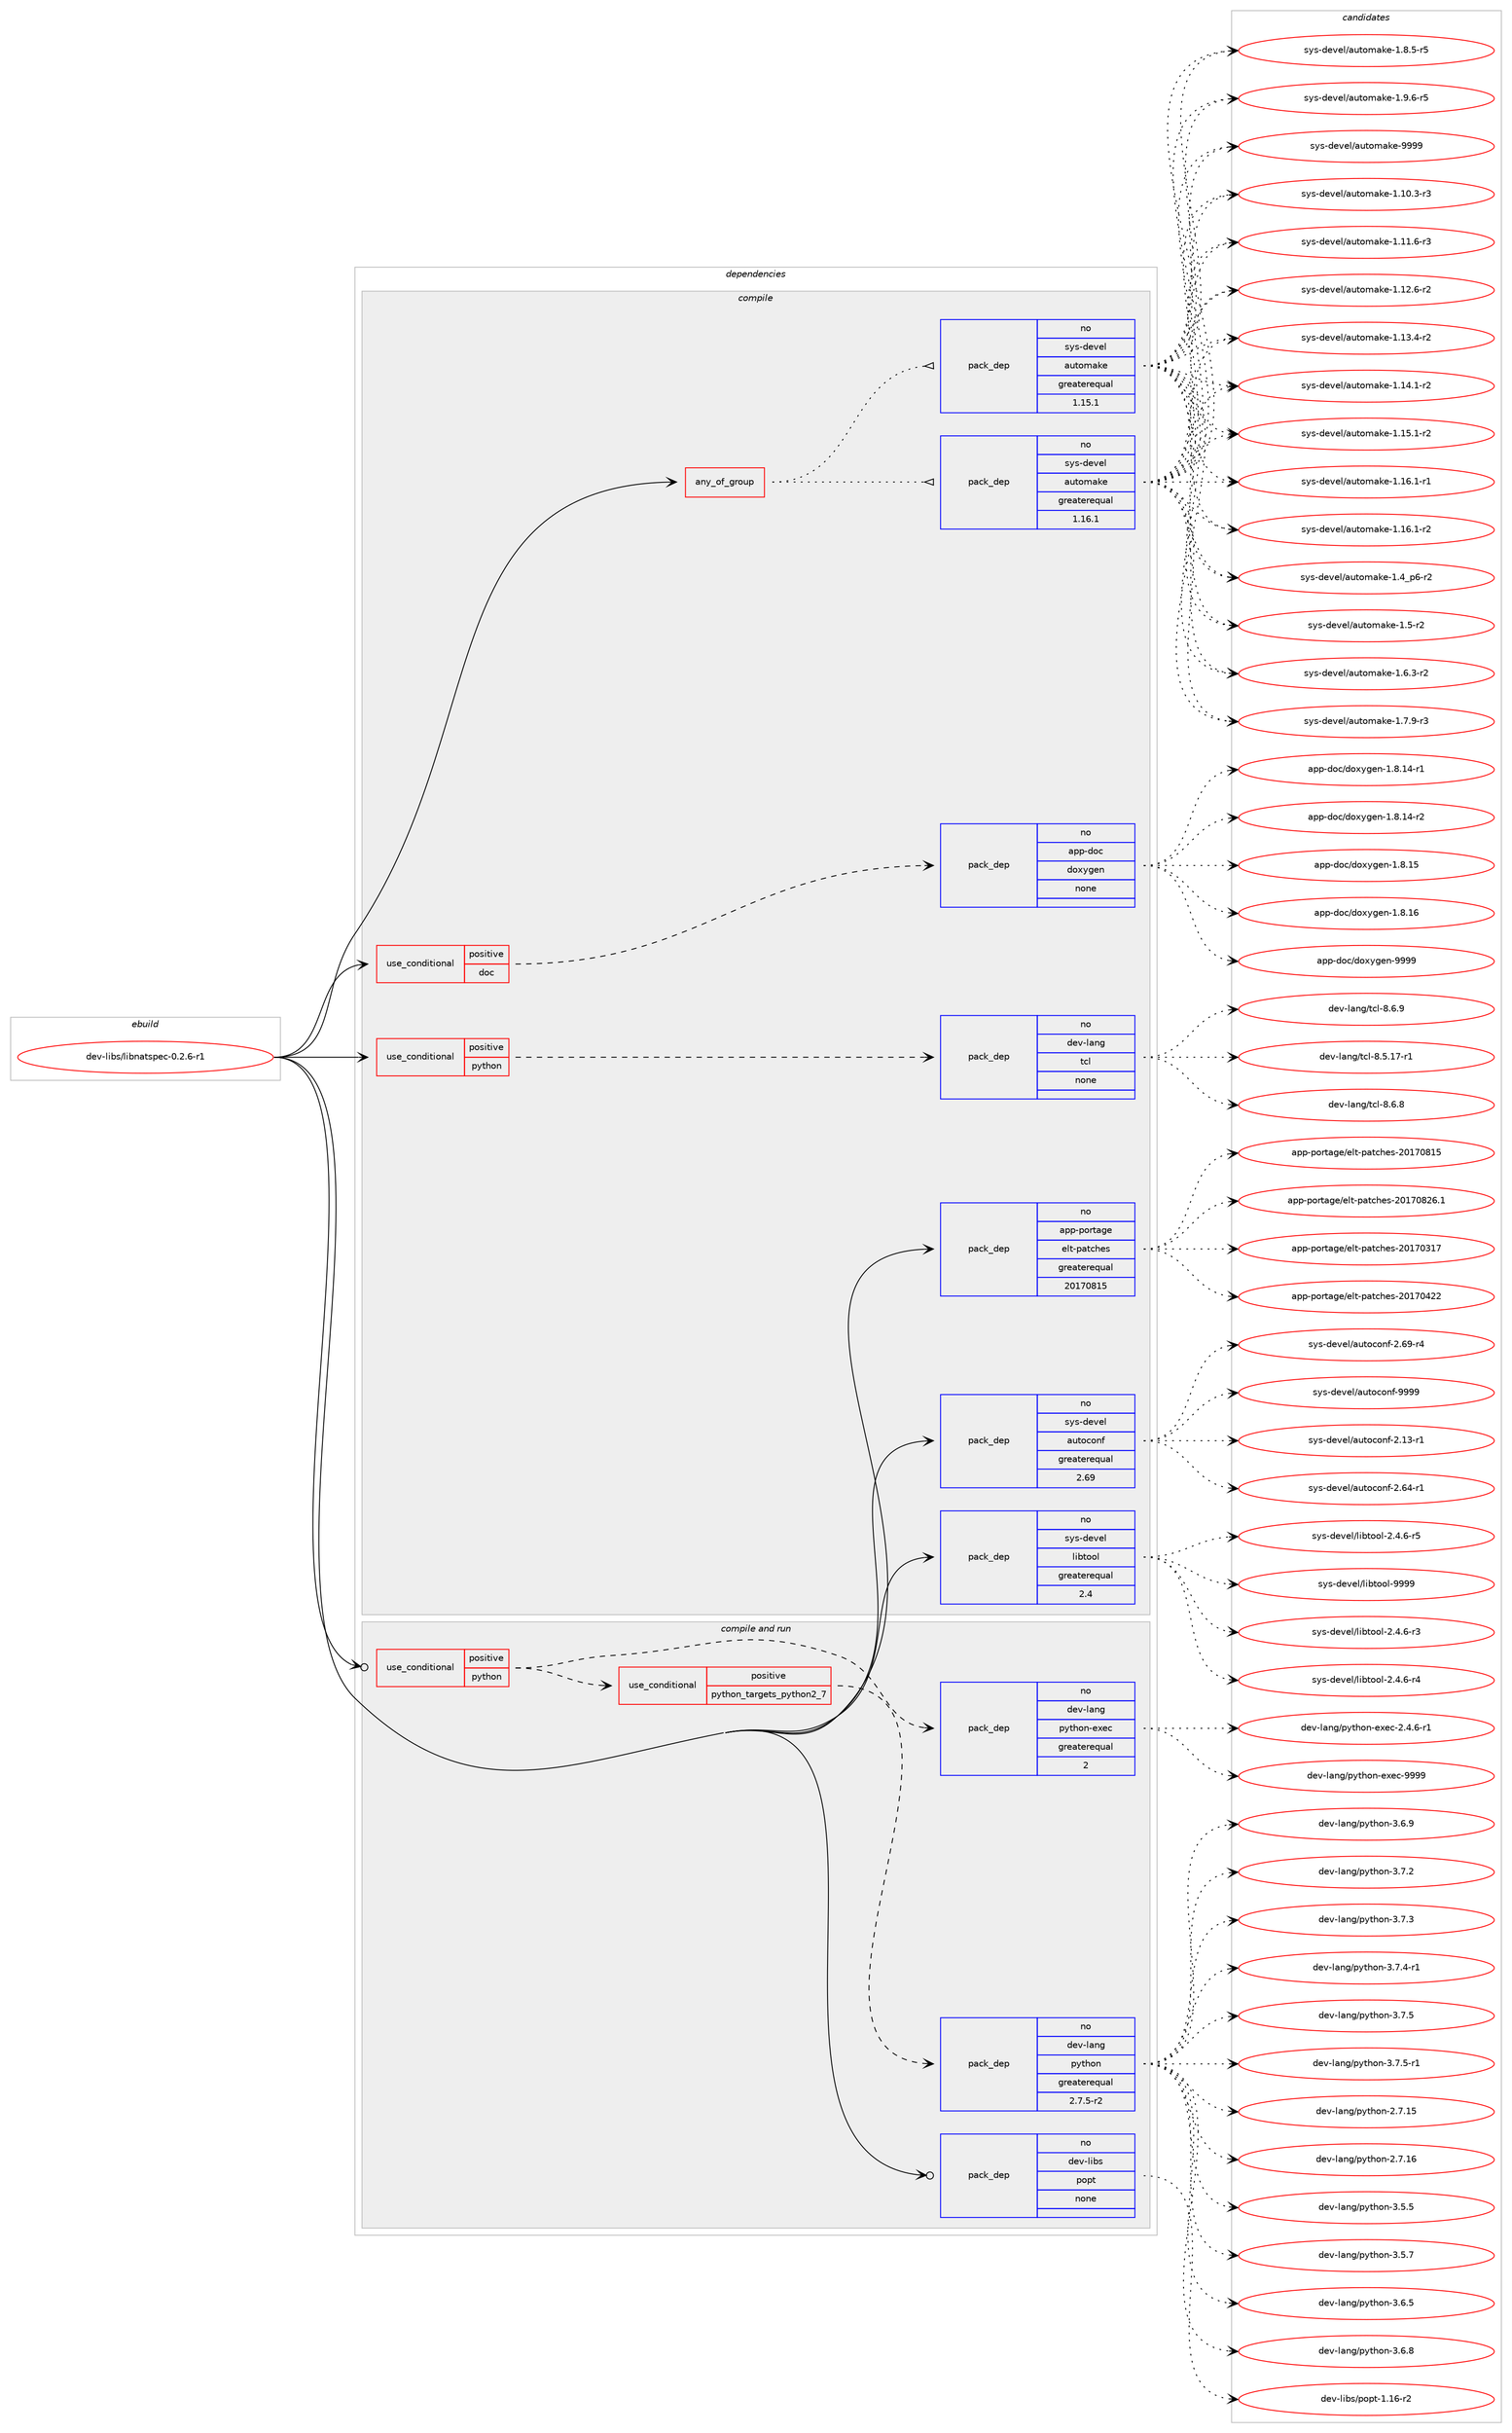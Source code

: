 digraph prolog {

# *************
# Graph options
# *************

newrank=true;
concentrate=true;
compound=true;
graph [rankdir=LR,fontname=Helvetica,fontsize=10,ranksep=1.5];#, ranksep=2.5, nodesep=0.2];
edge  [arrowhead=vee];
node  [fontname=Helvetica,fontsize=10];

# **********
# The ebuild
# **********

subgraph cluster_leftcol {
color=gray;
rank=same;
label=<<i>ebuild</i>>;
id [label="dev-libs/libnatspec-0.2.6-r1", color=red, width=4, href="../dev-libs/libnatspec-0.2.6-r1.svg"];
}

# ****************
# The dependencies
# ****************

subgraph cluster_midcol {
color=gray;
label=<<i>dependencies</i>>;
subgraph cluster_compile {
fillcolor="#eeeeee";
style=filled;
label=<<i>compile</i>>;
subgraph any11138 {
dependency566229 [label=<<TABLE BORDER="0" CELLBORDER="1" CELLSPACING="0" CELLPADDING="4"><TR><TD CELLPADDING="10">any_of_group</TD></TR></TABLE>>, shape=none, color=red];subgraph pack422899 {
dependency566230 [label=<<TABLE BORDER="0" CELLBORDER="1" CELLSPACING="0" CELLPADDING="4" WIDTH="220"><TR><TD ROWSPAN="6" CELLPADDING="30">pack_dep</TD></TR><TR><TD WIDTH="110">no</TD></TR><TR><TD>sys-devel</TD></TR><TR><TD>automake</TD></TR><TR><TD>greaterequal</TD></TR><TR><TD>1.16.1</TD></TR></TABLE>>, shape=none, color=blue];
}
dependency566229:e -> dependency566230:w [weight=20,style="dotted",arrowhead="oinv"];
subgraph pack422900 {
dependency566231 [label=<<TABLE BORDER="0" CELLBORDER="1" CELLSPACING="0" CELLPADDING="4" WIDTH="220"><TR><TD ROWSPAN="6" CELLPADDING="30">pack_dep</TD></TR><TR><TD WIDTH="110">no</TD></TR><TR><TD>sys-devel</TD></TR><TR><TD>automake</TD></TR><TR><TD>greaterequal</TD></TR><TR><TD>1.15.1</TD></TR></TABLE>>, shape=none, color=blue];
}
dependency566229:e -> dependency566231:w [weight=20,style="dotted",arrowhead="oinv"];
}
id:e -> dependency566229:w [weight=20,style="solid",arrowhead="vee"];
subgraph cond131835 {
dependency566232 [label=<<TABLE BORDER="0" CELLBORDER="1" CELLSPACING="0" CELLPADDING="4"><TR><TD ROWSPAN="3" CELLPADDING="10">use_conditional</TD></TR><TR><TD>positive</TD></TR><TR><TD>doc</TD></TR></TABLE>>, shape=none, color=red];
subgraph pack422901 {
dependency566233 [label=<<TABLE BORDER="0" CELLBORDER="1" CELLSPACING="0" CELLPADDING="4" WIDTH="220"><TR><TD ROWSPAN="6" CELLPADDING="30">pack_dep</TD></TR><TR><TD WIDTH="110">no</TD></TR><TR><TD>app-doc</TD></TR><TR><TD>doxygen</TD></TR><TR><TD>none</TD></TR><TR><TD></TD></TR></TABLE>>, shape=none, color=blue];
}
dependency566232:e -> dependency566233:w [weight=20,style="dashed",arrowhead="vee"];
}
id:e -> dependency566232:w [weight=20,style="solid",arrowhead="vee"];
subgraph cond131836 {
dependency566234 [label=<<TABLE BORDER="0" CELLBORDER="1" CELLSPACING="0" CELLPADDING="4"><TR><TD ROWSPAN="3" CELLPADDING="10">use_conditional</TD></TR><TR><TD>positive</TD></TR><TR><TD>python</TD></TR></TABLE>>, shape=none, color=red];
subgraph pack422902 {
dependency566235 [label=<<TABLE BORDER="0" CELLBORDER="1" CELLSPACING="0" CELLPADDING="4" WIDTH="220"><TR><TD ROWSPAN="6" CELLPADDING="30">pack_dep</TD></TR><TR><TD WIDTH="110">no</TD></TR><TR><TD>dev-lang</TD></TR><TR><TD>tcl</TD></TR><TR><TD>none</TD></TR><TR><TD></TD></TR></TABLE>>, shape=none, color=blue];
}
dependency566234:e -> dependency566235:w [weight=20,style="dashed",arrowhead="vee"];
}
id:e -> dependency566234:w [weight=20,style="solid",arrowhead="vee"];
subgraph pack422903 {
dependency566236 [label=<<TABLE BORDER="0" CELLBORDER="1" CELLSPACING="0" CELLPADDING="4" WIDTH="220"><TR><TD ROWSPAN="6" CELLPADDING="30">pack_dep</TD></TR><TR><TD WIDTH="110">no</TD></TR><TR><TD>app-portage</TD></TR><TR><TD>elt-patches</TD></TR><TR><TD>greaterequal</TD></TR><TR><TD>20170815</TD></TR></TABLE>>, shape=none, color=blue];
}
id:e -> dependency566236:w [weight=20,style="solid",arrowhead="vee"];
subgraph pack422904 {
dependency566237 [label=<<TABLE BORDER="0" CELLBORDER="1" CELLSPACING="0" CELLPADDING="4" WIDTH="220"><TR><TD ROWSPAN="6" CELLPADDING="30">pack_dep</TD></TR><TR><TD WIDTH="110">no</TD></TR><TR><TD>sys-devel</TD></TR><TR><TD>autoconf</TD></TR><TR><TD>greaterequal</TD></TR><TR><TD>2.69</TD></TR></TABLE>>, shape=none, color=blue];
}
id:e -> dependency566237:w [weight=20,style="solid",arrowhead="vee"];
subgraph pack422905 {
dependency566238 [label=<<TABLE BORDER="0" CELLBORDER="1" CELLSPACING="0" CELLPADDING="4" WIDTH="220"><TR><TD ROWSPAN="6" CELLPADDING="30">pack_dep</TD></TR><TR><TD WIDTH="110">no</TD></TR><TR><TD>sys-devel</TD></TR><TR><TD>libtool</TD></TR><TR><TD>greaterequal</TD></TR><TR><TD>2.4</TD></TR></TABLE>>, shape=none, color=blue];
}
id:e -> dependency566238:w [weight=20,style="solid",arrowhead="vee"];
}
subgraph cluster_compileandrun {
fillcolor="#eeeeee";
style=filled;
label=<<i>compile and run</i>>;
subgraph cond131837 {
dependency566239 [label=<<TABLE BORDER="0" CELLBORDER="1" CELLSPACING="0" CELLPADDING="4"><TR><TD ROWSPAN="3" CELLPADDING="10">use_conditional</TD></TR><TR><TD>positive</TD></TR><TR><TD>python</TD></TR></TABLE>>, shape=none, color=red];
subgraph cond131838 {
dependency566240 [label=<<TABLE BORDER="0" CELLBORDER="1" CELLSPACING="0" CELLPADDING="4"><TR><TD ROWSPAN="3" CELLPADDING="10">use_conditional</TD></TR><TR><TD>positive</TD></TR><TR><TD>python_targets_python2_7</TD></TR></TABLE>>, shape=none, color=red];
subgraph pack422906 {
dependency566241 [label=<<TABLE BORDER="0" CELLBORDER="1" CELLSPACING="0" CELLPADDING="4" WIDTH="220"><TR><TD ROWSPAN="6" CELLPADDING="30">pack_dep</TD></TR><TR><TD WIDTH="110">no</TD></TR><TR><TD>dev-lang</TD></TR><TR><TD>python</TD></TR><TR><TD>greaterequal</TD></TR><TR><TD>2.7.5-r2</TD></TR></TABLE>>, shape=none, color=blue];
}
dependency566240:e -> dependency566241:w [weight=20,style="dashed",arrowhead="vee"];
}
dependency566239:e -> dependency566240:w [weight=20,style="dashed",arrowhead="vee"];
subgraph pack422907 {
dependency566242 [label=<<TABLE BORDER="0" CELLBORDER="1" CELLSPACING="0" CELLPADDING="4" WIDTH="220"><TR><TD ROWSPAN="6" CELLPADDING="30">pack_dep</TD></TR><TR><TD WIDTH="110">no</TD></TR><TR><TD>dev-lang</TD></TR><TR><TD>python-exec</TD></TR><TR><TD>greaterequal</TD></TR><TR><TD>2</TD></TR></TABLE>>, shape=none, color=blue];
}
dependency566239:e -> dependency566242:w [weight=20,style="dashed",arrowhead="vee"];
}
id:e -> dependency566239:w [weight=20,style="solid",arrowhead="odotvee"];
subgraph pack422908 {
dependency566243 [label=<<TABLE BORDER="0" CELLBORDER="1" CELLSPACING="0" CELLPADDING="4" WIDTH="220"><TR><TD ROWSPAN="6" CELLPADDING="30">pack_dep</TD></TR><TR><TD WIDTH="110">no</TD></TR><TR><TD>dev-libs</TD></TR><TR><TD>popt</TD></TR><TR><TD>none</TD></TR><TR><TD></TD></TR></TABLE>>, shape=none, color=blue];
}
id:e -> dependency566243:w [weight=20,style="solid",arrowhead="odotvee"];
}
subgraph cluster_run {
fillcolor="#eeeeee";
style=filled;
label=<<i>run</i>>;
}
}

# **************
# The candidates
# **************

subgraph cluster_choices {
rank=same;
color=gray;
label=<<i>candidates</i>>;

subgraph choice422899 {
color=black;
nodesep=1;
choice11512111545100101118101108479711711611110997107101454946494846514511451 [label="sys-devel/automake-1.10.3-r3", color=red, width=4,href="../sys-devel/automake-1.10.3-r3.svg"];
choice11512111545100101118101108479711711611110997107101454946494946544511451 [label="sys-devel/automake-1.11.6-r3", color=red, width=4,href="../sys-devel/automake-1.11.6-r3.svg"];
choice11512111545100101118101108479711711611110997107101454946495046544511450 [label="sys-devel/automake-1.12.6-r2", color=red, width=4,href="../sys-devel/automake-1.12.6-r2.svg"];
choice11512111545100101118101108479711711611110997107101454946495146524511450 [label="sys-devel/automake-1.13.4-r2", color=red, width=4,href="../sys-devel/automake-1.13.4-r2.svg"];
choice11512111545100101118101108479711711611110997107101454946495246494511450 [label="sys-devel/automake-1.14.1-r2", color=red, width=4,href="../sys-devel/automake-1.14.1-r2.svg"];
choice11512111545100101118101108479711711611110997107101454946495346494511450 [label="sys-devel/automake-1.15.1-r2", color=red, width=4,href="../sys-devel/automake-1.15.1-r2.svg"];
choice11512111545100101118101108479711711611110997107101454946495446494511449 [label="sys-devel/automake-1.16.1-r1", color=red, width=4,href="../sys-devel/automake-1.16.1-r1.svg"];
choice11512111545100101118101108479711711611110997107101454946495446494511450 [label="sys-devel/automake-1.16.1-r2", color=red, width=4,href="../sys-devel/automake-1.16.1-r2.svg"];
choice115121115451001011181011084797117116111109971071014549465295112544511450 [label="sys-devel/automake-1.4_p6-r2", color=red, width=4,href="../sys-devel/automake-1.4_p6-r2.svg"];
choice11512111545100101118101108479711711611110997107101454946534511450 [label="sys-devel/automake-1.5-r2", color=red, width=4,href="../sys-devel/automake-1.5-r2.svg"];
choice115121115451001011181011084797117116111109971071014549465446514511450 [label="sys-devel/automake-1.6.3-r2", color=red, width=4,href="../sys-devel/automake-1.6.3-r2.svg"];
choice115121115451001011181011084797117116111109971071014549465546574511451 [label="sys-devel/automake-1.7.9-r3", color=red, width=4,href="../sys-devel/automake-1.7.9-r3.svg"];
choice115121115451001011181011084797117116111109971071014549465646534511453 [label="sys-devel/automake-1.8.5-r5", color=red, width=4,href="../sys-devel/automake-1.8.5-r5.svg"];
choice115121115451001011181011084797117116111109971071014549465746544511453 [label="sys-devel/automake-1.9.6-r5", color=red, width=4,href="../sys-devel/automake-1.9.6-r5.svg"];
choice115121115451001011181011084797117116111109971071014557575757 [label="sys-devel/automake-9999", color=red, width=4,href="../sys-devel/automake-9999.svg"];
dependency566230:e -> choice11512111545100101118101108479711711611110997107101454946494846514511451:w [style=dotted,weight="100"];
dependency566230:e -> choice11512111545100101118101108479711711611110997107101454946494946544511451:w [style=dotted,weight="100"];
dependency566230:e -> choice11512111545100101118101108479711711611110997107101454946495046544511450:w [style=dotted,weight="100"];
dependency566230:e -> choice11512111545100101118101108479711711611110997107101454946495146524511450:w [style=dotted,weight="100"];
dependency566230:e -> choice11512111545100101118101108479711711611110997107101454946495246494511450:w [style=dotted,weight="100"];
dependency566230:e -> choice11512111545100101118101108479711711611110997107101454946495346494511450:w [style=dotted,weight="100"];
dependency566230:e -> choice11512111545100101118101108479711711611110997107101454946495446494511449:w [style=dotted,weight="100"];
dependency566230:e -> choice11512111545100101118101108479711711611110997107101454946495446494511450:w [style=dotted,weight="100"];
dependency566230:e -> choice115121115451001011181011084797117116111109971071014549465295112544511450:w [style=dotted,weight="100"];
dependency566230:e -> choice11512111545100101118101108479711711611110997107101454946534511450:w [style=dotted,weight="100"];
dependency566230:e -> choice115121115451001011181011084797117116111109971071014549465446514511450:w [style=dotted,weight="100"];
dependency566230:e -> choice115121115451001011181011084797117116111109971071014549465546574511451:w [style=dotted,weight="100"];
dependency566230:e -> choice115121115451001011181011084797117116111109971071014549465646534511453:w [style=dotted,weight="100"];
dependency566230:e -> choice115121115451001011181011084797117116111109971071014549465746544511453:w [style=dotted,weight="100"];
dependency566230:e -> choice115121115451001011181011084797117116111109971071014557575757:w [style=dotted,weight="100"];
}
subgraph choice422900 {
color=black;
nodesep=1;
choice11512111545100101118101108479711711611110997107101454946494846514511451 [label="sys-devel/automake-1.10.3-r3", color=red, width=4,href="../sys-devel/automake-1.10.3-r3.svg"];
choice11512111545100101118101108479711711611110997107101454946494946544511451 [label="sys-devel/automake-1.11.6-r3", color=red, width=4,href="../sys-devel/automake-1.11.6-r3.svg"];
choice11512111545100101118101108479711711611110997107101454946495046544511450 [label="sys-devel/automake-1.12.6-r2", color=red, width=4,href="../sys-devel/automake-1.12.6-r2.svg"];
choice11512111545100101118101108479711711611110997107101454946495146524511450 [label="sys-devel/automake-1.13.4-r2", color=red, width=4,href="../sys-devel/automake-1.13.4-r2.svg"];
choice11512111545100101118101108479711711611110997107101454946495246494511450 [label="sys-devel/automake-1.14.1-r2", color=red, width=4,href="../sys-devel/automake-1.14.1-r2.svg"];
choice11512111545100101118101108479711711611110997107101454946495346494511450 [label="sys-devel/automake-1.15.1-r2", color=red, width=4,href="../sys-devel/automake-1.15.1-r2.svg"];
choice11512111545100101118101108479711711611110997107101454946495446494511449 [label="sys-devel/automake-1.16.1-r1", color=red, width=4,href="../sys-devel/automake-1.16.1-r1.svg"];
choice11512111545100101118101108479711711611110997107101454946495446494511450 [label="sys-devel/automake-1.16.1-r2", color=red, width=4,href="../sys-devel/automake-1.16.1-r2.svg"];
choice115121115451001011181011084797117116111109971071014549465295112544511450 [label="sys-devel/automake-1.4_p6-r2", color=red, width=4,href="../sys-devel/automake-1.4_p6-r2.svg"];
choice11512111545100101118101108479711711611110997107101454946534511450 [label="sys-devel/automake-1.5-r2", color=red, width=4,href="../sys-devel/automake-1.5-r2.svg"];
choice115121115451001011181011084797117116111109971071014549465446514511450 [label="sys-devel/automake-1.6.3-r2", color=red, width=4,href="../sys-devel/automake-1.6.3-r2.svg"];
choice115121115451001011181011084797117116111109971071014549465546574511451 [label="sys-devel/automake-1.7.9-r3", color=red, width=4,href="../sys-devel/automake-1.7.9-r3.svg"];
choice115121115451001011181011084797117116111109971071014549465646534511453 [label="sys-devel/automake-1.8.5-r5", color=red, width=4,href="../sys-devel/automake-1.8.5-r5.svg"];
choice115121115451001011181011084797117116111109971071014549465746544511453 [label="sys-devel/automake-1.9.6-r5", color=red, width=4,href="../sys-devel/automake-1.9.6-r5.svg"];
choice115121115451001011181011084797117116111109971071014557575757 [label="sys-devel/automake-9999", color=red, width=4,href="../sys-devel/automake-9999.svg"];
dependency566231:e -> choice11512111545100101118101108479711711611110997107101454946494846514511451:w [style=dotted,weight="100"];
dependency566231:e -> choice11512111545100101118101108479711711611110997107101454946494946544511451:w [style=dotted,weight="100"];
dependency566231:e -> choice11512111545100101118101108479711711611110997107101454946495046544511450:w [style=dotted,weight="100"];
dependency566231:e -> choice11512111545100101118101108479711711611110997107101454946495146524511450:w [style=dotted,weight="100"];
dependency566231:e -> choice11512111545100101118101108479711711611110997107101454946495246494511450:w [style=dotted,weight="100"];
dependency566231:e -> choice11512111545100101118101108479711711611110997107101454946495346494511450:w [style=dotted,weight="100"];
dependency566231:e -> choice11512111545100101118101108479711711611110997107101454946495446494511449:w [style=dotted,weight="100"];
dependency566231:e -> choice11512111545100101118101108479711711611110997107101454946495446494511450:w [style=dotted,weight="100"];
dependency566231:e -> choice115121115451001011181011084797117116111109971071014549465295112544511450:w [style=dotted,weight="100"];
dependency566231:e -> choice11512111545100101118101108479711711611110997107101454946534511450:w [style=dotted,weight="100"];
dependency566231:e -> choice115121115451001011181011084797117116111109971071014549465446514511450:w [style=dotted,weight="100"];
dependency566231:e -> choice115121115451001011181011084797117116111109971071014549465546574511451:w [style=dotted,weight="100"];
dependency566231:e -> choice115121115451001011181011084797117116111109971071014549465646534511453:w [style=dotted,weight="100"];
dependency566231:e -> choice115121115451001011181011084797117116111109971071014549465746544511453:w [style=dotted,weight="100"];
dependency566231:e -> choice115121115451001011181011084797117116111109971071014557575757:w [style=dotted,weight="100"];
}
subgraph choice422901 {
color=black;
nodesep=1;
choice97112112451001119947100111120121103101110454946564649524511449 [label="app-doc/doxygen-1.8.14-r1", color=red, width=4,href="../app-doc/doxygen-1.8.14-r1.svg"];
choice97112112451001119947100111120121103101110454946564649524511450 [label="app-doc/doxygen-1.8.14-r2", color=red, width=4,href="../app-doc/doxygen-1.8.14-r2.svg"];
choice9711211245100111994710011112012110310111045494656464953 [label="app-doc/doxygen-1.8.15", color=red, width=4,href="../app-doc/doxygen-1.8.15.svg"];
choice9711211245100111994710011112012110310111045494656464954 [label="app-doc/doxygen-1.8.16", color=red, width=4,href="../app-doc/doxygen-1.8.16.svg"];
choice971121124510011199471001111201211031011104557575757 [label="app-doc/doxygen-9999", color=red, width=4,href="../app-doc/doxygen-9999.svg"];
dependency566233:e -> choice97112112451001119947100111120121103101110454946564649524511449:w [style=dotted,weight="100"];
dependency566233:e -> choice97112112451001119947100111120121103101110454946564649524511450:w [style=dotted,weight="100"];
dependency566233:e -> choice9711211245100111994710011112012110310111045494656464953:w [style=dotted,weight="100"];
dependency566233:e -> choice9711211245100111994710011112012110310111045494656464954:w [style=dotted,weight="100"];
dependency566233:e -> choice971121124510011199471001111201211031011104557575757:w [style=dotted,weight="100"];
}
subgraph choice422902 {
color=black;
nodesep=1;
choice10010111845108971101034711699108455646534649554511449 [label="dev-lang/tcl-8.5.17-r1", color=red, width=4,href="../dev-lang/tcl-8.5.17-r1.svg"];
choice10010111845108971101034711699108455646544656 [label="dev-lang/tcl-8.6.8", color=red, width=4,href="../dev-lang/tcl-8.6.8.svg"];
choice10010111845108971101034711699108455646544657 [label="dev-lang/tcl-8.6.9", color=red, width=4,href="../dev-lang/tcl-8.6.9.svg"];
dependency566235:e -> choice10010111845108971101034711699108455646534649554511449:w [style=dotted,weight="100"];
dependency566235:e -> choice10010111845108971101034711699108455646544656:w [style=dotted,weight="100"];
dependency566235:e -> choice10010111845108971101034711699108455646544657:w [style=dotted,weight="100"];
}
subgraph choice422903 {
color=black;
nodesep=1;
choice97112112451121111141169710310147101108116451129711699104101115455048495548514955 [label="app-portage/elt-patches-20170317", color=red, width=4,href="../app-portage/elt-patches-20170317.svg"];
choice97112112451121111141169710310147101108116451129711699104101115455048495548525050 [label="app-portage/elt-patches-20170422", color=red, width=4,href="../app-portage/elt-patches-20170422.svg"];
choice97112112451121111141169710310147101108116451129711699104101115455048495548564953 [label="app-portage/elt-patches-20170815", color=red, width=4,href="../app-portage/elt-patches-20170815.svg"];
choice971121124511211111411697103101471011081164511297116991041011154550484955485650544649 [label="app-portage/elt-patches-20170826.1", color=red, width=4,href="../app-portage/elt-patches-20170826.1.svg"];
dependency566236:e -> choice97112112451121111141169710310147101108116451129711699104101115455048495548514955:w [style=dotted,weight="100"];
dependency566236:e -> choice97112112451121111141169710310147101108116451129711699104101115455048495548525050:w [style=dotted,weight="100"];
dependency566236:e -> choice97112112451121111141169710310147101108116451129711699104101115455048495548564953:w [style=dotted,weight="100"];
dependency566236:e -> choice971121124511211111411697103101471011081164511297116991041011154550484955485650544649:w [style=dotted,weight="100"];
}
subgraph choice422904 {
color=black;
nodesep=1;
choice1151211154510010111810110847971171161119911111010245504649514511449 [label="sys-devel/autoconf-2.13-r1", color=red, width=4,href="../sys-devel/autoconf-2.13-r1.svg"];
choice1151211154510010111810110847971171161119911111010245504654524511449 [label="sys-devel/autoconf-2.64-r1", color=red, width=4,href="../sys-devel/autoconf-2.64-r1.svg"];
choice1151211154510010111810110847971171161119911111010245504654574511452 [label="sys-devel/autoconf-2.69-r4", color=red, width=4,href="../sys-devel/autoconf-2.69-r4.svg"];
choice115121115451001011181011084797117116111991111101024557575757 [label="sys-devel/autoconf-9999", color=red, width=4,href="../sys-devel/autoconf-9999.svg"];
dependency566237:e -> choice1151211154510010111810110847971171161119911111010245504649514511449:w [style=dotted,weight="100"];
dependency566237:e -> choice1151211154510010111810110847971171161119911111010245504654524511449:w [style=dotted,weight="100"];
dependency566237:e -> choice1151211154510010111810110847971171161119911111010245504654574511452:w [style=dotted,weight="100"];
dependency566237:e -> choice115121115451001011181011084797117116111991111101024557575757:w [style=dotted,weight="100"];
}
subgraph choice422905 {
color=black;
nodesep=1;
choice1151211154510010111810110847108105981161111111084550465246544511451 [label="sys-devel/libtool-2.4.6-r3", color=red, width=4,href="../sys-devel/libtool-2.4.6-r3.svg"];
choice1151211154510010111810110847108105981161111111084550465246544511452 [label="sys-devel/libtool-2.4.6-r4", color=red, width=4,href="../sys-devel/libtool-2.4.6-r4.svg"];
choice1151211154510010111810110847108105981161111111084550465246544511453 [label="sys-devel/libtool-2.4.6-r5", color=red, width=4,href="../sys-devel/libtool-2.4.6-r5.svg"];
choice1151211154510010111810110847108105981161111111084557575757 [label="sys-devel/libtool-9999", color=red, width=4,href="../sys-devel/libtool-9999.svg"];
dependency566238:e -> choice1151211154510010111810110847108105981161111111084550465246544511451:w [style=dotted,weight="100"];
dependency566238:e -> choice1151211154510010111810110847108105981161111111084550465246544511452:w [style=dotted,weight="100"];
dependency566238:e -> choice1151211154510010111810110847108105981161111111084550465246544511453:w [style=dotted,weight="100"];
dependency566238:e -> choice1151211154510010111810110847108105981161111111084557575757:w [style=dotted,weight="100"];
}
subgraph choice422906 {
color=black;
nodesep=1;
choice10010111845108971101034711212111610411111045504655464953 [label="dev-lang/python-2.7.15", color=red, width=4,href="../dev-lang/python-2.7.15.svg"];
choice10010111845108971101034711212111610411111045504655464954 [label="dev-lang/python-2.7.16", color=red, width=4,href="../dev-lang/python-2.7.16.svg"];
choice100101118451089711010347112121116104111110455146534653 [label="dev-lang/python-3.5.5", color=red, width=4,href="../dev-lang/python-3.5.5.svg"];
choice100101118451089711010347112121116104111110455146534655 [label="dev-lang/python-3.5.7", color=red, width=4,href="../dev-lang/python-3.5.7.svg"];
choice100101118451089711010347112121116104111110455146544653 [label="dev-lang/python-3.6.5", color=red, width=4,href="../dev-lang/python-3.6.5.svg"];
choice100101118451089711010347112121116104111110455146544656 [label="dev-lang/python-3.6.8", color=red, width=4,href="../dev-lang/python-3.6.8.svg"];
choice100101118451089711010347112121116104111110455146544657 [label="dev-lang/python-3.6.9", color=red, width=4,href="../dev-lang/python-3.6.9.svg"];
choice100101118451089711010347112121116104111110455146554650 [label="dev-lang/python-3.7.2", color=red, width=4,href="../dev-lang/python-3.7.2.svg"];
choice100101118451089711010347112121116104111110455146554651 [label="dev-lang/python-3.7.3", color=red, width=4,href="../dev-lang/python-3.7.3.svg"];
choice1001011184510897110103471121211161041111104551465546524511449 [label="dev-lang/python-3.7.4-r1", color=red, width=4,href="../dev-lang/python-3.7.4-r1.svg"];
choice100101118451089711010347112121116104111110455146554653 [label="dev-lang/python-3.7.5", color=red, width=4,href="../dev-lang/python-3.7.5.svg"];
choice1001011184510897110103471121211161041111104551465546534511449 [label="dev-lang/python-3.7.5-r1", color=red, width=4,href="../dev-lang/python-3.7.5-r1.svg"];
dependency566241:e -> choice10010111845108971101034711212111610411111045504655464953:w [style=dotted,weight="100"];
dependency566241:e -> choice10010111845108971101034711212111610411111045504655464954:w [style=dotted,weight="100"];
dependency566241:e -> choice100101118451089711010347112121116104111110455146534653:w [style=dotted,weight="100"];
dependency566241:e -> choice100101118451089711010347112121116104111110455146534655:w [style=dotted,weight="100"];
dependency566241:e -> choice100101118451089711010347112121116104111110455146544653:w [style=dotted,weight="100"];
dependency566241:e -> choice100101118451089711010347112121116104111110455146544656:w [style=dotted,weight="100"];
dependency566241:e -> choice100101118451089711010347112121116104111110455146544657:w [style=dotted,weight="100"];
dependency566241:e -> choice100101118451089711010347112121116104111110455146554650:w [style=dotted,weight="100"];
dependency566241:e -> choice100101118451089711010347112121116104111110455146554651:w [style=dotted,weight="100"];
dependency566241:e -> choice1001011184510897110103471121211161041111104551465546524511449:w [style=dotted,weight="100"];
dependency566241:e -> choice100101118451089711010347112121116104111110455146554653:w [style=dotted,weight="100"];
dependency566241:e -> choice1001011184510897110103471121211161041111104551465546534511449:w [style=dotted,weight="100"];
}
subgraph choice422907 {
color=black;
nodesep=1;
choice10010111845108971101034711212111610411111045101120101994550465246544511449 [label="dev-lang/python-exec-2.4.6-r1", color=red, width=4,href="../dev-lang/python-exec-2.4.6-r1.svg"];
choice10010111845108971101034711212111610411111045101120101994557575757 [label="dev-lang/python-exec-9999", color=red, width=4,href="../dev-lang/python-exec-9999.svg"];
dependency566242:e -> choice10010111845108971101034711212111610411111045101120101994550465246544511449:w [style=dotted,weight="100"];
dependency566242:e -> choice10010111845108971101034711212111610411111045101120101994557575757:w [style=dotted,weight="100"];
}
subgraph choice422908 {
color=black;
nodesep=1;
choice10010111845108105981154711211111211645494649544511450 [label="dev-libs/popt-1.16-r2", color=red, width=4,href="../dev-libs/popt-1.16-r2.svg"];
dependency566243:e -> choice10010111845108105981154711211111211645494649544511450:w [style=dotted,weight="100"];
}
}

}
